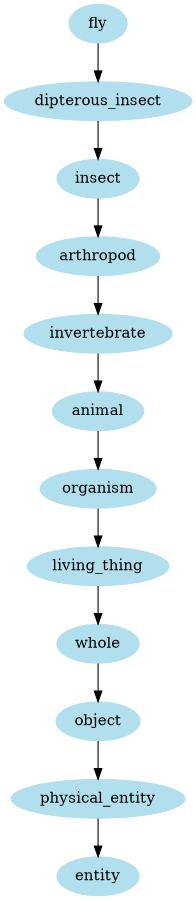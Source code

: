 digraph unix {
	node [color=lightblue2 style=filled]
	size="6,6"
	fly -> dipterous_insect
	dipterous_insect -> insect
	insect -> arthropod
	arthropod -> invertebrate
	invertebrate -> animal
	animal -> organism
	organism -> living_thing
	living_thing -> whole
	whole -> object
	object -> physical_entity
	physical_entity -> entity
}
